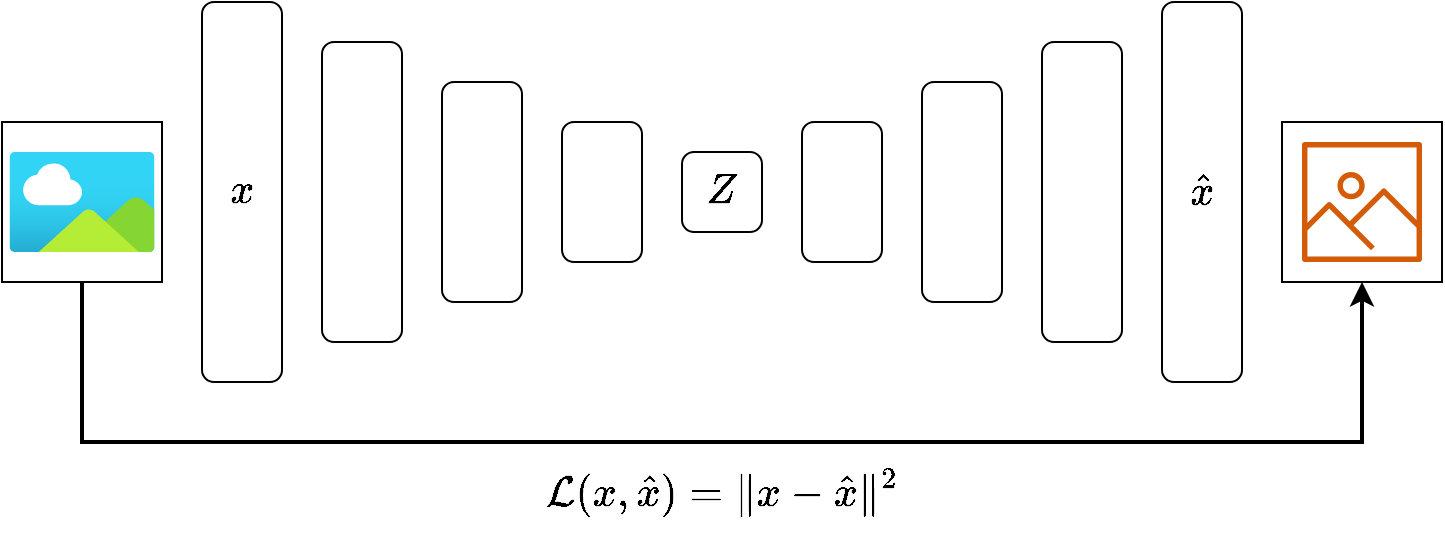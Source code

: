 <mxfile version="15.7.3" type="device" pages="4"><diagram id="MAHb-zaUMkx0JGhUdlcb" name="autoencoder"><mxGraphModel dx="813" dy="516" grid="1" gridSize="10" guides="1" tooltips="1" connect="1" arrows="1" fold="1" page="1" pageScale="1" pageWidth="850" pageHeight="1100" math="1" shadow="0"><root><mxCell id="0"/><mxCell id="1" parent="0"/><mxCell id="WCcM4VDIpc9P8o-RbAwD-1" value="$$x$$" style="rounded=1;whiteSpace=wrap;html=1;fontSize=18;fontStyle=1" vertex="1" parent="1"><mxGeometry x="180" y="320" width="40" height="190" as="geometry"/></mxCell><mxCell id="WCcM4VDIpc9P8o-RbAwD-2" value="" style="rounded=1;whiteSpace=wrap;html=1;" vertex="1" parent="1"><mxGeometry x="240" y="340" width="40" height="150" as="geometry"/></mxCell><mxCell id="WCcM4VDIpc9P8o-RbAwD-3" value="" style="rounded=1;whiteSpace=wrap;html=1;" vertex="1" parent="1"><mxGeometry x="300" y="360" width="40" height="110" as="geometry"/></mxCell><mxCell id="WCcM4VDIpc9P8o-RbAwD-4" value="" style="rounded=1;whiteSpace=wrap;html=1;" vertex="1" parent="1"><mxGeometry x="360" y="380" width="40" height="70" as="geometry"/></mxCell><mxCell id="WCcM4VDIpc9P8o-RbAwD-5" value="$$Z$$" style="rounded=1;whiteSpace=wrap;html=1;fontSize=18;fontStyle=1" vertex="1" parent="1"><mxGeometry x="420" y="395" width="40" height="40" as="geometry"/></mxCell><mxCell id="WCcM4VDIpc9P8o-RbAwD-6" value="" style="rounded=1;whiteSpace=wrap;html=1;" vertex="1" parent="1"><mxGeometry x="480" y="380" width="40" height="70" as="geometry"/></mxCell><mxCell id="WCcM4VDIpc9P8o-RbAwD-7" value="" style="rounded=1;whiteSpace=wrap;html=1;" vertex="1" parent="1"><mxGeometry x="540" y="360" width="40" height="110" as="geometry"/></mxCell><mxCell id="WCcM4VDIpc9P8o-RbAwD-8" value="" style="rounded=1;whiteSpace=wrap;html=1;" vertex="1" parent="1"><mxGeometry x="600" y="340" width="40" height="150" as="geometry"/></mxCell><mxCell id="WCcM4VDIpc9P8o-RbAwD-9" value="$$\hat{x}$$" style="rounded=1;whiteSpace=wrap;html=1;fontSize=18;fontStyle=1" vertex="1" parent="1"><mxGeometry x="660" y="320" width="40" height="190" as="geometry"/></mxCell><mxCell id="WCcM4VDIpc9P8o-RbAwD-14" value="" style="group" vertex="1" connectable="0" parent="1"><mxGeometry x="80" y="380" width="80" height="80" as="geometry"/></mxCell><mxCell id="WCcM4VDIpc9P8o-RbAwD-12" value="" style="rounded=0;whiteSpace=wrap;html=1;fontSize=18;" vertex="1" parent="WCcM4VDIpc9P8o-RbAwD-14"><mxGeometry width="80" height="80" as="geometry"/></mxCell><mxCell id="WCcM4VDIpc9P8o-RbAwD-11" value="" style="aspect=fixed;html=1;points=[];align=center;image;fontSize=12;image=img/lib/azure2/general/Image.svg;" vertex="1" parent="WCcM4VDIpc9P8o-RbAwD-14"><mxGeometry x="3.64" y="15" width="72.73" height="50" as="geometry"/></mxCell><mxCell id="WCcM4VDIpc9P8o-RbAwD-16" value="" style="group" vertex="1" connectable="0" parent="1"><mxGeometry x="720" y="380" width="80" height="80" as="geometry"/></mxCell><mxCell id="WCcM4VDIpc9P8o-RbAwD-15" value="" style="rounded=0;whiteSpace=wrap;html=1;fontSize=18;" vertex="1" parent="WCcM4VDIpc9P8o-RbAwD-16"><mxGeometry width="80" height="80" as="geometry"/></mxCell><mxCell id="WCcM4VDIpc9P8o-RbAwD-10" value="" style="sketch=0;outlineConnect=0;fontColor=#232F3E;gradientColor=none;fillColor=#D45B07;strokeColor=none;dashed=0;verticalLabelPosition=bottom;verticalAlign=top;align=center;html=1;fontSize=12;fontStyle=0;aspect=fixed;pointerEvents=1;shape=mxgraph.aws4.container_registry_image;" vertex="1" parent="WCcM4VDIpc9P8o-RbAwD-16"><mxGeometry x="10" y="10" width="60" height="60" as="geometry"/></mxCell><mxCell id="WCcM4VDIpc9P8o-RbAwD-17" style="edgeStyle=orthogonalEdgeStyle;rounded=0;orthogonalLoop=1;jettySize=auto;html=1;exitX=0.5;exitY=1;exitDx=0;exitDy=0;entryX=0.5;entryY=1;entryDx=0;entryDy=0;fontSize=18;strokeWidth=2;" edge="1" parent="1" source="WCcM4VDIpc9P8o-RbAwD-12" target="WCcM4VDIpc9P8o-RbAwD-15"><mxGeometry relative="1" as="geometry"><Array as="points"><mxPoint x="120" y="540"/><mxPoint x="760" y="540"/></Array></mxGeometry></mxCell><mxCell id="WCcM4VDIpc9P8o-RbAwD-18" value="$$\mathcal{L}(x,\hat{x}) = \|x-\hat{x} \|^2$$" style="text;html=1;strokeColor=none;fillColor=none;align=center;verticalAlign=middle;whiteSpace=wrap;rounded=0;fontSize=18;" vertex="1" parent="1"><mxGeometry x="320" y="550" width="240" height="30" as="geometry"/></mxCell></root></mxGraphModel></diagram><diagram name="simple-representation-encoder" id="NJvftFy1ojFZ4ycHzumz"><mxGraphModel dx="981" dy="623" grid="1" gridSize="10" guides="1" tooltips="1" connect="1" arrows="1" fold="1" page="1" pageScale="1" pageWidth="850" pageHeight="1100" math="1" shadow="0"><root><mxCell id="_d4ac5ApVq2xIhb99hEB-0"/><mxCell id="_d4ac5ApVq2xIhb99hEB-1" parent="_d4ac5ApVq2xIhb99hEB-0"/><mxCell id="_d4ac5ApVq2xIhb99hEB-2" value="$$x$$" style="rounded=1;whiteSpace=wrap;html=1;fontSize=18;fontStyle=1" vertex="1" parent="_d4ac5ApVq2xIhb99hEB-1"><mxGeometry x="180" y="320" width="40" height="190" as="geometry"/></mxCell><mxCell id="_d4ac5ApVq2xIhb99hEB-6" value="$$Z$$" style="rounded=1;whiteSpace=wrap;html=1;fontSize=18;fontStyle=1" vertex="1" parent="_d4ac5ApVq2xIhb99hEB-1"><mxGeometry x="420" y="395" width="40" height="40" as="geometry"/></mxCell><mxCell id="_d4ac5ApVq2xIhb99hEB-10" value="$$\hat{x}$$" style="rounded=1;whiteSpace=wrap;html=1;fontSize=18;fontStyle=1" vertex="1" parent="_d4ac5ApVq2xIhb99hEB-1"><mxGeometry x="660" y="320" width="40" height="190" as="geometry"/></mxCell><mxCell id="_d4ac5ApVq2xIhb99hEB-11" value="" style="group" vertex="1" connectable="0" parent="_d4ac5ApVq2xIhb99hEB-1"><mxGeometry x="80" y="380" width="80" height="80" as="geometry"/></mxCell><mxCell id="_d4ac5ApVq2xIhb99hEB-12" value="" style="rounded=0;whiteSpace=wrap;html=1;fontSize=18;" vertex="1" parent="_d4ac5ApVq2xIhb99hEB-11"><mxGeometry width="80" height="80" as="geometry"/></mxCell><mxCell id="_d4ac5ApVq2xIhb99hEB-13" value="" style="aspect=fixed;html=1;points=[];align=center;image;fontSize=12;image=img/lib/azure2/general/Image.svg;" vertex="1" parent="_d4ac5ApVq2xIhb99hEB-11"><mxGeometry x="3.64" y="15" width="72.73" height="50" as="geometry"/></mxCell><mxCell id="_d4ac5ApVq2xIhb99hEB-14" value="" style="group" vertex="1" connectable="0" parent="_d4ac5ApVq2xIhb99hEB-1"><mxGeometry x="720" y="380" width="80" height="80" as="geometry"/></mxCell><mxCell id="_d4ac5ApVq2xIhb99hEB-15" value="" style="rounded=0;whiteSpace=wrap;html=1;fontSize=18;" vertex="1" parent="_d4ac5ApVq2xIhb99hEB-14"><mxGeometry width="80" height="80" as="geometry"/></mxCell><mxCell id="_d4ac5ApVq2xIhb99hEB-16" value="" style="sketch=0;outlineConnect=0;fontColor=#232F3E;gradientColor=none;fillColor=#D45B07;strokeColor=none;dashed=0;verticalLabelPosition=bottom;verticalAlign=top;align=center;html=1;fontSize=12;fontStyle=0;aspect=fixed;pointerEvents=1;shape=mxgraph.aws4.container_registry_image;" vertex="1" parent="_d4ac5ApVq2xIhb99hEB-14"><mxGeometry x="10" y="10" width="60" height="60" as="geometry"/></mxCell><mxCell id="_d4ac5ApVq2xIhb99hEB-17" style="edgeStyle=orthogonalEdgeStyle;rounded=0;orthogonalLoop=1;jettySize=auto;html=1;exitX=0.5;exitY=1;exitDx=0;exitDy=0;entryX=0.5;entryY=1;entryDx=0;entryDy=0;fontSize=18;strokeWidth=2;" edge="1" parent="_d4ac5ApVq2xIhb99hEB-1" source="_d4ac5ApVq2xIhb99hEB-12" target="_d4ac5ApVq2xIhb99hEB-15"><mxGeometry relative="1" as="geometry"><Array as="points"><mxPoint x="120" y="540"/><mxPoint x="760" y="540"/></Array></mxGeometry></mxCell><mxCell id="_d4ac5ApVq2xIhb99hEB-18" value="$$\mathcal{L}(x,\hat{x}) = \|x-\hat{x} \|^2$$" style="text;html=1;strokeColor=none;fillColor=none;align=center;verticalAlign=middle;whiteSpace=wrap;rounded=0;fontSize=18;" vertex="1" parent="_d4ac5ApVq2xIhb99hEB-1"><mxGeometry x="320" y="550" width="240" height="30" as="geometry"/></mxCell><mxCell id="_d4ac5ApVq2xIhb99hEB-19" value="" style="shape=trapezoid;perimeter=trapezoidPerimeter;whiteSpace=wrap;html=1;fixedSize=1;fontSize=18;rotation=90;size=40;" vertex="1" parent="_d4ac5ApVq2xIhb99hEB-1"><mxGeometry x="260" y="333.75" width="120" height="162.5" as="geometry"/></mxCell><mxCell id="_d4ac5ApVq2xIhb99hEB-20" value="" style="shape=trapezoid;perimeter=trapezoidPerimeter;whiteSpace=wrap;html=1;fixedSize=1;fontSize=18;rotation=-90;size=40;" vertex="1" parent="_d4ac5ApVq2xIhb99hEB-1"><mxGeometry x="500" y="333.75" width="120" height="162.5" as="geometry"/></mxCell></root></mxGraphModel></diagram><diagram name="vae" id="I7XPTKHRpoU3_ASj0T6B"><mxGraphModel dx="924" dy="1810" grid="1" gridSize="10" guides="1" tooltips="1" connect="1" arrows="1" fold="1" page="1" pageScale="1" pageWidth="850" pageHeight="1100" math="1" shadow="0"><root><mxCell id="jTxUsjBAVNOzFri0-JSR-0"/><mxCell id="jTxUsjBAVNOzFri0-JSR-1" parent="jTxUsjBAVNOzFri0-JSR-0"/><mxCell id="jTxUsjBAVNOzFri0-JSR-2" value="$$x$$" style="rounded=1;whiteSpace=wrap;html=1;fontSize=18;fontStyle=1" vertex="1" parent="jTxUsjBAVNOzFri0-JSR-1"><mxGeometry x="180" y="320" width="40" height="190" as="geometry"/></mxCell><mxCell id="jTxUsjBAVNOzFri0-JSR-3" value="$$Z$$" style="rounded=1;whiteSpace=wrap;html=1;fontSize=18;fontStyle=1" vertex="1" parent="jTxUsjBAVNOzFri0-JSR-1"><mxGeometry x="425" y="395" width="40" height="40" as="geometry"/></mxCell><mxCell id="jTxUsjBAVNOzFri0-JSR-4" value="$$\hat{x}$$" style="rounded=1;whiteSpace=wrap;html=1;fontSize=18;fontStyle=1" vertex="1" parent="jTxUsjBAVNOzFri0-JSR-1"><mxGeometry x="600" y="320" width="40" height="190" as="geometry"/></mxCell><mxCell id="jTxUsjBAVNOzFri0-JSR-13" value="" style="shape=trapezoid;perimeter=trapezoidPerimeter;whiteSpace=wrap;html=1;fixedSize=1;fontSize=18;rotation=90;size=40;" vertex="1" parent="jTxUsjBAVNOzFri0-JSR-1"><mxGeometry x="229.54" y="364.22" width="120" height="101.57" as="geometry"/></mxCell><mxCell id="jTxUsjBAVNOzFri0-JSR-18" style="edgeStyle=orthogonalEdgeStyle;rounded=0;orthogonalLoop=1;jettySize=auto;html=1;exitX=1;exitY=0.5;exitDx=0;exitDy=0;entryX=0;entryY=0.25;entryDx=0;entryDy=0;fontSize=18;strokeWidth=2;" edge="1" parent="jTxUsjBAVNOzFri0-JSR-1" source="jTxUsjBAVNOzFri0-JSR-15" target="jTxUsjBAVNOzFri0-JSR-3"><mxGeometry relative="1" as="geometry"><Array as="points"><mxPoint x="410" y="380"/><mxPoint x="410" y="405"/></Array></mxGeometry></mxCell><mxCell id="jTxUsjBAVNOzFri0-JSR-15" value="$$\mu$$" style="rounded=1;whiteSpace=wrap;html=1;fontSize=18;fontStyle=1" vertex="1" parent="jTxUsjBAVNOzFri0-JSR-1"><mxGeometry x="360" y="350" width="40" height="60" as="geometry"/></mxCell><mxCell id="jTxUsjBAVNOzFri0-JSR-19" style="edgeStyle=orthogonalEdgeStyle;rounded=0;orthogonalLoop=1;jettySize=auto;html=1;exitX=1;exitY=0.5;exitDx=0;exitDy=0;entryX=0;entryY=0.75;entryDx=0;entryDy=0;fontSize=18;strokeWidth=2;" edge="1" parent="jTxUsjBAVNOzFri0-JSR-1" source="jTxUsjBAVNOzFri0-JSR-16" target="jTxUsjBAVNOzFri0-JSR-3"><mxGeometry relative="1" as="geometry"><Array as="points"><mxPoint x="410" y="460"/><mxPoint x="410" y="425"/></Array></mxGeometry></mxCell><mxCell id="jTxUsjBAVNOzFri0-JSR-16" value="$$\sigma$$" style="rounded=1;whiteSpace=wrap;html=1;fontSize=18;fontStyle=1" vertex="1" parent="jTxUsjBAVNOzFri0-JSR-1"><mxGeometry x="360" y="430" width="40" height="60" as="geometry"/></mxCell><mxCell id="jTxUsjBAVNOzFri0-JSR-24" style="edgeStyle=orthogonalEdgeStyle;rounded=0;orthogonalLoop=1;jettySize=auto;html=1;exitX=0.5;exitY=0;exitDx=0;exitDy=0;entryX=0.5;entryY=1;entryDx=0;entryDy=0;fontSize=14;strokeWidth=1;dashed=1;" edge="1" parent="jTxUsjBAVNOzFri0-JSR-1" source="jTxUsjBAVNOzFri0-JSR-20" target="jTxUsjBAVNOzFri0-JSR-16"><mxGeometry relative="1" as="geometry"/></mxCell><mxCell id="jTxUsjBAVNOzFri0-JSR-20" value="standard deviation vector" style="text;html=1;strokeColor=none;fillColor=none;align=center;verticalAlign=middle;whiteSpace=wrap;rounded=0;fontSize=14;" vertex="1" parent="jTxUsjBAVNOzFri0-JSR-1"><mxGeometry x="280" y="530" width="120" height="30" as="geometry"/></mxCell><mxCell id="jTxUsjBAVNOzFri0-JSR-21" value="" style="shape=trapezoid;perimeter=trapezoidPerimeter;whiteSpace=wrap;html=1;fixedSize=1;fontSize=18;rotation=-90;size=40;" vertex="1" parent="jTxUsjBAVNOzFri0-JSR-1"><mxGeometry x="470" y="364.21" width="120" height="101.57" as="geometry"/></mxCell><mxCell id="jTxUsjBAVNOzFri0-JSR-23" style="edgeStyle=orthogonalEdgeStyle;rounded=0;orthogonalLoop=1;jettySize=auto;html=1;exitX=0.5;exitY=1;exitDx=0;exitDy=0;entryX=0.5;entryY=0;entryDx=0;entryDy=0;fontSize=14;strokeWidth=1;dashed=1;" edge="1" parent="jTxUsjBAVNOzFri0-JSR-1" source="jTxUsjBAVNOzFri0-JSR-22" target="jTxUsjBAVNOzFri0-JSR-15"><mxGeometry relative="1" as="geometry"/></mxCell><mxCell id="jTxUsjBAVNOzFri0-JSR-22" value="mean vector" style="text;html=1;strokeColor=none;fillColor=none;align=center;verticalAlign=middle;whiteSpace=wrap;rounded=0;fontSize=14;" vertex="1" parent="jTxUsjBAVNOzFri0-JSR-1"><mxGeometry x="280" y="280" width="120" height="30" as="geometry"/></mxCell></root></mxGraphModel></diagram><diagram name="vae-optimization" id="BpZ-8hNFTMTZR62PtSVW"><mxGraphModel dx="677" dy="430" grid="1" gridSize="10" guides="1" tooltips="1" connect="1" arrows="1" fold="1" page="1" pageScale="1" pageWidth="850" pageHeight="1100" math="1" shadow="0"><root><mxCell id="Atk7iRdRfy9IdM4oe_RS-0"/><mxCell id="Atk7iRdRfy9IdM4oe_RS-1" parent="Atk7iRdRfy9IdM4oe_RS-0"/><mxCell id="Atk7iRdRfy9IdM4oe_RS-2" value="$$x$$" style="rounded=1;whiteSpace=wrap;html=1;fontSize=18;fontStyle=1" vertex="1" parent="Atk7iRdRfy9IdM4oe_RS-1"><mxGeometry x="180" y="320" width="40" height="190" as="geometry"/></mxCell><mxCell id="Atk7iRdRfy9IdM4oe_RS-3" value="$$Z$$" style="rounded=1;whiteSpace=wrap;html=1;fontSize=18;fontStyle=1" vertex="1" parent="Atk7iRdRfy9IdM4oe_RS-1"><mxGeometry x="425" y="395" width="40" height="40" as="geometry"/></mxCell><mxCell id="Atk7iRdRfy9IdM4oe_RS-4" value="$$\hat{x}$$" style="rounded=1;whiteSpace=wrap;html=1;fontSize=18;fontStyle=1" vertex="1" parent="Atk7iRdRfy9IdM4oe_RS-1"><mxGeometry x="600" y="320" width="40" height="190" as="geometry"/></mxCell><mxCell id="Atk7iRdRfy9IdM4oe_RS-5" value="" style="shape=trapezoid;perimeter=trapezoidPerimeter;whiteSpace=wrap;html=1;fixedSize=1;fontSize=18;rotation=90;size=40;" vertex="1" parent="Atk7iRdRfy9IdM4oe_RS-1"><mxGeometry x="229.54" y="364.22" width="120" height="101.57" as="geometry"/></mxCell><mxCell id="Atk7iRdRfy9IdM4oe_RS-6" style="edgeStyle=orthogonalEdgeStyle;rounded=0;orthogonalLoop=1;jettySize=auto;html=1;exitX=1;exitY=0.5;exitDx=0;exitDy=0;entryX=0;entryY=0.25;entryDx=0;entryDy=0;fontSize=18;strokeWidth=2;" edge="1" parent="Atk7iRdRfy9IdM4oe_RS-1" source="Atk7iRdRfy9IdM4oe_RS-7" target="Atk7iRdRfy9IdM4oe_RS-3"><mxGeometry relative="1" as="geometry"><Array as="points"><mxPoint x="410" y="380"/><mxPoint x="410" y="405"/></Array></mxGeometry></mxCell><mxCell id="Atk7iRdRfy9IdM4oe_RS-7" value="$$\mu$$" style="rounded=1;whiteSpace=wrap;html=1;fontSize=18;fontStyle=1" vertex="1" parent="Atk7iRdRfy9IdM4oe_RS-1"><mxGeometry x="360" y="350" width="40" height="60" as="geometry"/></mxCell><mxCell id="Atk7iRdRfy9IdM4oe_RS-8" style="edgeStyle=orthogonalEdgeStyle;rounded=0;orthogonalLoop=1;jettySize=auto;html=1;exitX=1;exitY=0.5;exitDx=0;exitDy=0;entryX=0;entryY=0.75;entryDx=0;entryDy=0;fontSize=18;strokeWidth=2;" edge="1" parent="Atk7iRdRfy9IdM4oe_RS-1" source="Atk7iRdRfy9IdM4oe_RS-9" target="Atk7iRdRfy9IdM4oe_RS-3"><mxGeometry relative="1" as="geometry"><Array as="points"><mxPoint x="410" y="460"/><mxPoint x="410" y="425"/></Array></mxGeometry></mxCell><mxCell id="Atk7iRdRfy9IdM4oe_RS-9" value="$$\sigma$$" style="rounded=1;whiteSpace=wrap;html=1;fontSize=18;fontStyle=1" vertex="1" parent="Atk7iRdRfy9IdM4oe_RS-1"><mxGeometry x="360" y="430" width="40" height="60" as="geometry"/></mxCell><mxCell id="Atk7iRdRfy9IdM4oe_RS-12" value="" style="shape=trapezoid;perimeter=trapezoidPerimeter;whiteSpace=wrap;html=1;fixedSize=1;fontSize=18;rotation=-90;size=40;" vertex="1" parent="Atk7iRdRfy9IdM4oe_RS-1"><mxGeometry x="470" y="364.21" width="120" height="101.57" as="geometry"/></mxCell><mxCell id="Atk7iRdRfy9IdM4oe_RS-19" value="" style="group;fontSize=14;" vertex="1" connectable="0" parent="Atk7iRdRfy9IdM4oe_RS-1"><mxGeometry x="450" y="530" width="190" height="30" as="geometry"/></mxCell><mxCell id="Atk7iRdRfy9IdM4oe_RS-17" value="Decoder computes&amp;nbsp;" style="text;html=1;strokeColor=none;fillColor=none;align=center;verticalAlign=middle;whiteSpace=wrap;rounded=0;fontSize=14;" vertex="1" parent="Atk7iRdRfy9IdM4oe_RS-19"><mxGeometry width="140" height="30" as="geometry"/></mxCell><mxCell id="Atk7iRdRfy9IdM4oe_RS-18" value="&lt;span&gt;$$p_{\theta}(x | z)$$&lt;/span&gt;" style="text;html=1;strokeColor=none;fillColor=none;align=center;verticalAlign=middle;whiteSpace=wrap;rounded=0;fontSize=14;fontStyle=1" vertex="1" parent="Atk7iRdRfy9IdM4oe_RS-19"><mxGeometry x="130" width="60" height="30" as="geometry"/></mxCell><mxCell id="Atk7iRdRfy9IdM4oe_RS-20" value="" style="group;fontSize=14;" vertex="1" connectable="0" parent="Atk7iRdRfy9IdM4oe_RS-1"><mxGeometry x="210" y="535" width="190" height="30" as="geometry"/></mxCell><mxCell id="Atk7iRdRfy9IdM4oe_RS-15" value="Encoder computes&amp;nbsp;" style="text;html=1;strokeColor=none;fillColor=none;align=center;verticalAlign=middle;whiteSpace=wrap;rounded=0;fontSize=14;" vertex="1" parent="Atk7iRdRfy9IdM4oe_RS-20"><mxGeometry width="140" height="15" as="geometry"/></mxCell><mxCell id="Atk7iRdRfy9IdM4oe_RS-16" value="$$q_{\phi}(z | x)$$" style="text;html=1;strokeColor=none;fillColor=none;align=center;verticalAlign=middle;whiteSpace=wrap;rounded=0;fontSize=14;fontStyle=1" vertex="1" parent="Atk7iRdRfy9IdM4oe_RS-20"><mxGeometry x="130" width="60" height="15" as="geometry"/></mxCell><mxCell id="Atk7iRdRfy9IdM4oe_RS-22" value="" style="shape=curlyBracket;whiteSpace=wrap;html=1;rounded=1;flipH=1;fontSize=14;rotation=90;strokeWidth=2;" vertex="1" parent="Atk7iRdRfy9IdM4oe_RS-1"><mxGeometry x="295" y="385" width="20" height="270" as="geometry"/></mxCell><mxCell id="Atk7iRdRfy9IdM4oe_RS-23" value="" style="shape=curlyBracket;whiteSpace=wrap;html=1;rounded=1;flipH=1;fontSize=14;rotation=90;strokeWidth=2;" vertex="1" parent="Atk7iRdRfy9IdM4oe_RS-1"><mxGeometry x="537.5" y="417.5" width="20" height="205" as="geometry"/></mxCell><mxCell id="Atk7iRdRfy9IdM4oe_RS-26" value="" style="group" vertex="1" connectable="0" parent="Atk7iRdRfy9IdM4oe_RS-1"><mxGeometry x="210" y="565" width="455" height="30" as="geometry"/></mxCell><mxCell id="Atk7iRdRfy9IdM4oe_RS-24" value="$$\mathcal{L}(\phi, \theta, x)$$" style="text;html=1;strokeColor=none;fillColor=none;align=center;verticalAlign=middle;whiteSpace=wrap;rounded=0;fontSize=16;" vertex="1" parent="Atk7iRdRfy9IdM4oe_RS-26"><mxGeometry width="90" height="30" as="geometry"/></mxCell><mxCell id="Atk7iRdRfy9IdM4oe_RS-25" value="&amp;nbsp;= (reconstruction loss) + (regularization term)" style="text;html=1;strokeColor=none;fillColor=none;align=center;verticalAlign=middle;whiteSpace=wrap;rounded=0;fontSize=16;" vertex="1" parent="Atk7iRdRfy9IdM4oe_RS-26"><mxGeometry x="35" width="420" height="30" as="geometry"/></mxCell></root></mxGraphModel></diagram></mxfile>